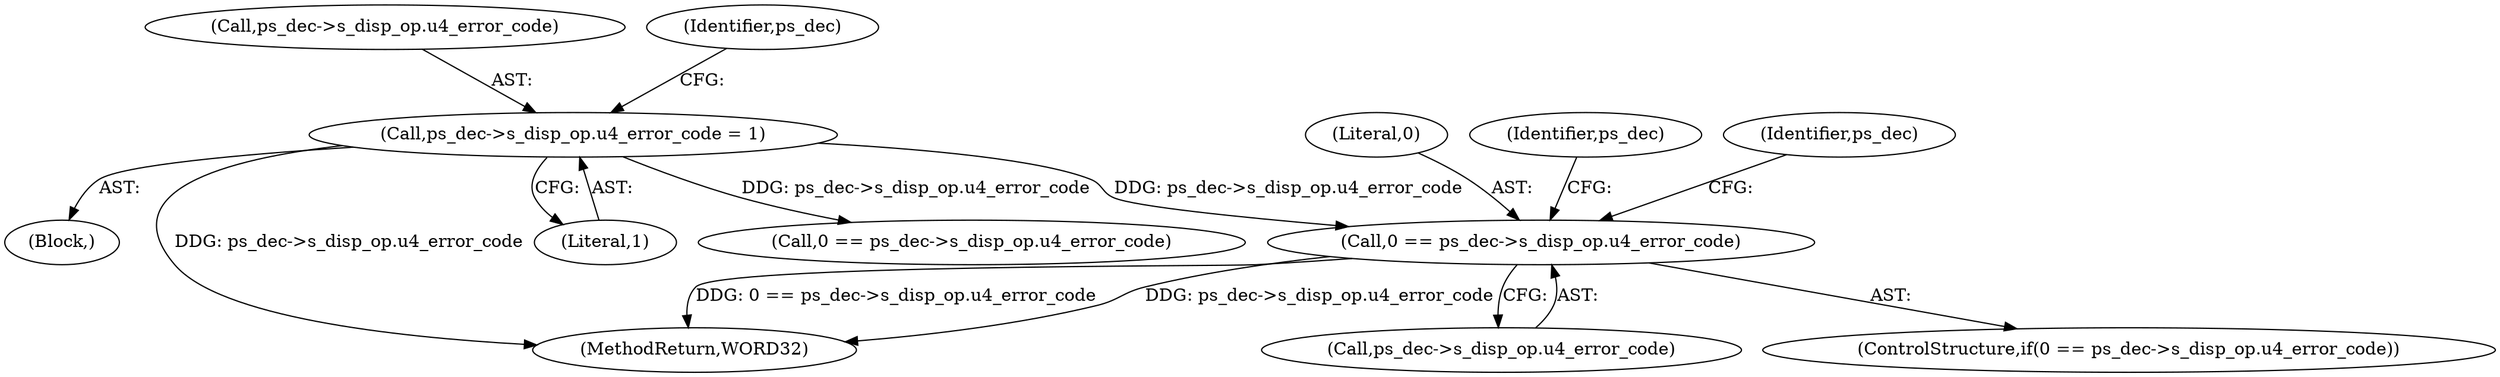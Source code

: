 digraph "0_Android_e86d3cfd2bc28dac421092106751e5638d54a848@pointer" {
"1002074" [label="(Call,0 == ps_dec->s_disp_op.u4_error_code)"];
"1000348" [label="(Call,ps_dec->s_disp_op.u4_error_code = 1)"];
"1002073" [label="(ControlStructure,if(0 == ps_dec->s_disp_op.u4_error_code))"];
"1000354" [label="(Literal,1)"];
"1000349" [label="(Call,ps_dec->s_disp_op.u4_error_code)"];
"1000357" [label="(Identifier,ps_dec)"];
"1002075" [label="(Literal,0)"];
"1000732" [label="(Call,0 == ps_dec->s_disp_op.u4_error_code)"];
"1002074" [label="(Call,0 == ps_dec->s_disp_op.u4_error_code)"];
"1002084" [label="(Identifier,ps_dec)"];
"1002093" [label="(Identifier,ps_dec)"];
"1000157" [label="(Block,)"];
"1000348" [label="(Call,ps_dec->s_disp_op.u4_error_code = 1)"];
"1002272" [label="(MethodReturn,WORD32)"];
"1002076" [label="(Call,ps_dec->s_disp_op.u4_error_code)"];
"1002074" -> "1002073"  [label="AST: "];
"1002074" -> "1002076"  [label="CFG: "];
"1002075" -> "1002074"  [label="AST: "];
"1002076" -> "1002074"  [label="AST: "];
"1002084" -> "1002074"  [label="CFG: "];
"1002093" -> "1002074"  [label="CFG: "];
"1002074" -> "1002272"  [label="DDG: 0 == ps_dec->s_disp_op.u4_error_code"];
"1002074" -> "1002272"  [label="DDG: ps_dec->s_disp_op.u4_error_code"];
"1000348" -> "1002074"  [label="DDG: ps_dec->s_disp_op.u4_error_code"];
"1000348" -> "1000157"  [label="AST: "];
"1000348" -> "1000354"  [label="CFG: "];
"1000349" -> "1000348"  [label="AST: "];
"1000354" -> "1000348"  [label="AST: "];
"1000357" -> "1000348"  [label="CFG: "];
"1000348" -> "1002272"  [label="DDG: ps_dec->s_disp_op.u4_error_code"];
"1000348" -> "1000732"  [label="DDG: ps_dec->s_disp_op.u4_error_code"];
}
